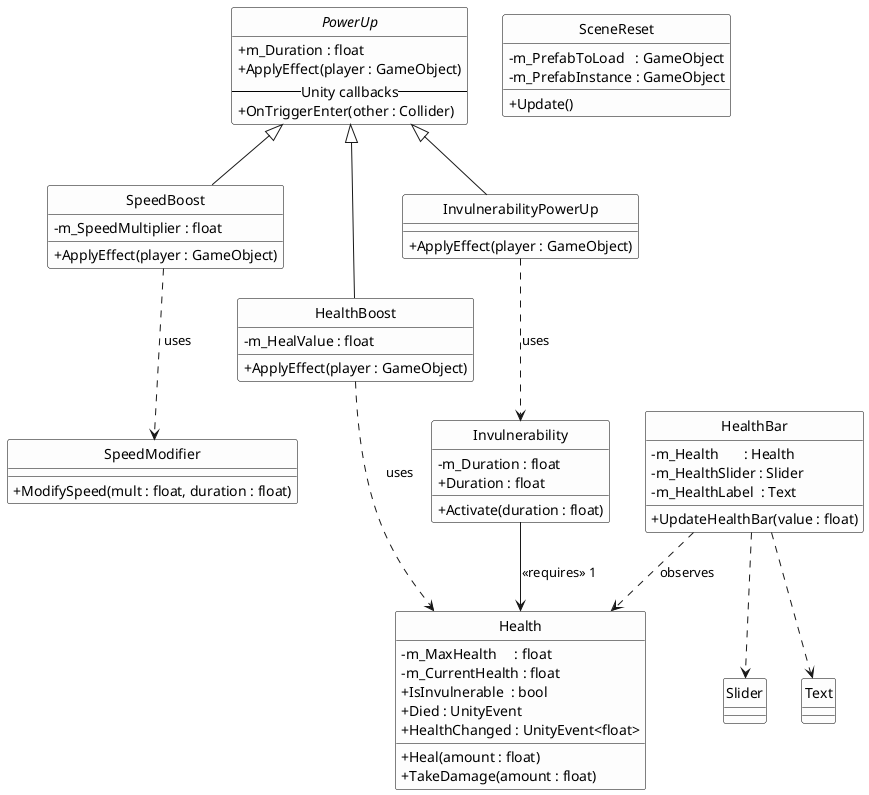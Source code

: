 ﻿@startuml
skinparam  style              strictuml
skinparam  classAttributeIconSize 0
skinparam  class {
    BackgroundColor #FDFDFD
    BorderColor     Black
}

/' ───────────────────────────────
  ABSTRACT BASE CLASS
  ─────────────────────────────── '/
abstract class PowerUp {
    +m_Duration : float
    +ApplyEffect(player : GameObject)
    -- Unity callbacks --
    +OnTriggerEnter(other : Collider)
}

/' ───────────────────────────────
  POWER-UP VARIANTS
  ─────────────────────────────── '/
class SpeedBoost {
    -m_SpeedMultiplier : float
    +ApplyEffect(player : GameObject)
}
class HealthBoost {
    -m_HealValue : float
    +ApplyEffect(player : GameObject)
}
class InvulnerabilityPowerUp {
    +ApplyEffect(player : GameObject)
}

PowerUp <|-- SpeedBoost
PowerUp <|-- HealthBoost
PowerUp <|-- InvulnerabilityPowerUp

/' SpeedBoost temporarily modifies the player’s speed '/
SpeedBoost ..> SpeedModifier  : «uses»

/' HealthBoost heals the player '/
HealthBoost ..> Health        : «uses»

/' InvulnerabilityPowerUp toggles invulnerability '/
InvulnerabilityPowerUp ..> Invulnerability : «uses»

/' ───────────────────────────────
  RUNTIME COMPONENTS ON PLAYER
  ─────────────────────────────── '/
class SpeedModifier {
    +ModifySpeed(mult : float, duration : float)
}

class Invulnerability {
    -m_Duration : float
    +Duration : float
    +Activate(duration : float)
}

Invulnerability --> Health    : «requires» 1

class Health {
    -m_MaxHealth     : float
    -m_CurrentHealth : float
    +IsInvulnerable  : bool
    +Heal(amount : float)
    +TakeDamage(amount : float)
    +Died : UnityEvent
    +HealthChanged : UnityEvent<float>
}

/' ───────────────────────────────
  UI
  ─────────────────────────────── '/
class HealthBar {
    -m_Health       : Health
    -m_HealthSlider : Slider
    -m_HealthLabel  : Text
    +UpdateHealthBar(value : float)
}

HealthBar ..> Health  : «observes»
HealthBar ..> Slider
HealthBar ..> Text

/' ───────────────────────────────
  MISCELLANEOUS
  ─────────────────────────────── '/
class SceneReset {
    -m_PrefabToLoad   : GameObject
    -m_PrefabInstance : GameObject
    +Update()
}

@enduml